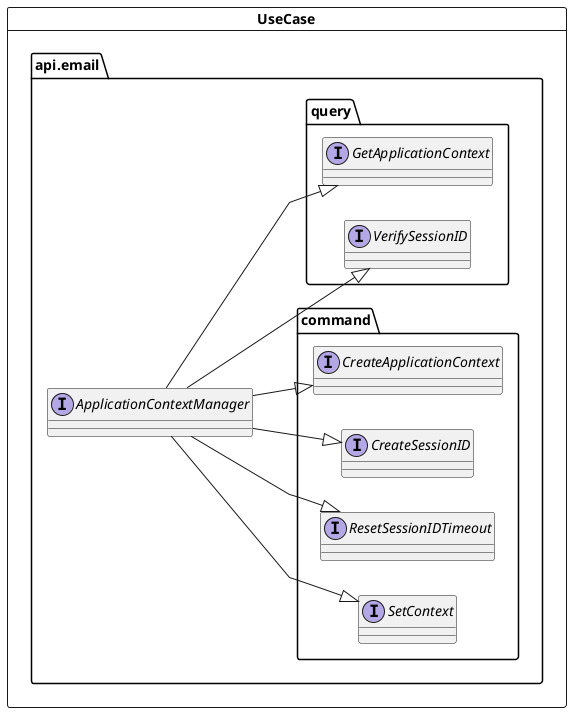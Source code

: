 @startuml
skinparam linetype polyline
left to right direction

card "UseCase" as UseCase {
  package "api.email" as UseCase.api {
    interface "ApplicationContextManager" as UseCase.api.ApplicationContextManager {
    }
    package "command" as UseCase.api.command {
      interface "CreateApplicationContext" as UseCase.api.command.CreateApplicationContext
      interface "CreateSessionID" as UseCase.api.command.CreateSessionID
      interface "ResetSessionIDTimeout" as UseCase.api.command.ResetSessionIDTimeout
      interface "SetContext" as UseCase.api.command.SetContext
    }
    package "query" as UseCase.api.query {
      interface "GetApplicationContext" as UseCase.api.query.GetApplicationContext
      interface "VerifySessionID" as UseCase.api.query.VerifySessionID
    }
  }
}
UseCase.api.ApplicationContextManager --|> UseCase.api.command.CreateApplicationContext
UseCase.api.ApplicationContextManager --|> UseCase.api.command.CreateSessionID
UseCase.api.ApplicationContextManager --|> UseCase.api.command.ResetSessionIDTimeout
UseCase.api.ApplicationContextManager --|> UseCase.api.command.SetContext
UseCase.api.ApplicationContextManager --|> UseCase.api.query.GetApplicationContext
UseCase.api.ApplicationContextManager --|> UseCase.api.query.VerifySessionID
@enduml